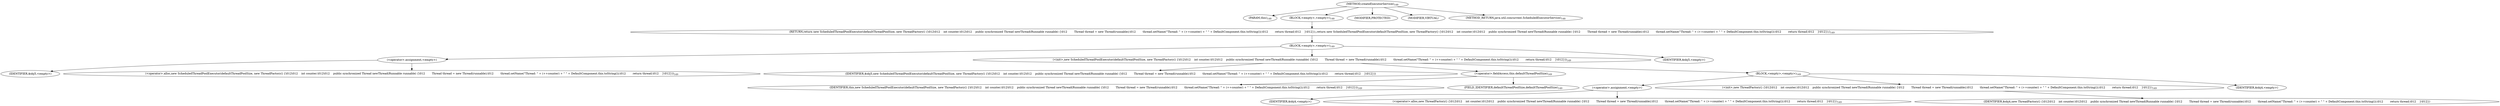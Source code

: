 digraph "createExecutorService" {  
"337" [label = <(METHOD,createExecutorService)<SUB>148</SUB>> ]
"338" [label = <(PARAM,this)<SUB>148</SUB>> ]
"339" [label = <(BLOCK,&lt;empty&gt;,&lt;empty&gt;)<SUB>148</SUB>> ]
"340" [label = <(RETURN,return new ScheduledThreadPoolExecutor(defaultThreadPoolSize, new ThreadFactory() {\012\012    int counter;\012\012    public synchronized Thread newThread(Runnable runnable) {\012        Thread thread = new Thread(runnable);\012        thread.setName(&quot;Thread: &quot; + (++counter) + &quot; &quot; + DefaultComponent.this.toString());\012        return thread;\012    }\012});,return new ScheduledThreadPoolExecutor(defaultThreadPoolSize, new ThreadFactory() {\012\012    int counter;\012\012    public synchronized Thread newThread(Runnable runnable) {\012        Thread thread = new Thread(runnable);\012        thread.setName(&quot;Thread: &quot; + (++counter) + &quot; &quot; + DefaultComponent.this.toString());\012        return thread;\012    }\012});)<SUB>149</SUB>> ]
"341" [label = <(BLOCK,&lt;empty&gt;,&lt;empty&gt;)<SUB>149</SUB>> ]
"342" [label = <(&lt;operator&gt;.assignment,&lt;empty&gt;)> ]
"343" [label = <(IDENTIFIER,$obj5,&lt;empty&gt;)> ]
"344" [label = <(&lt;operator&gt;.alloc,new ScheduledThreadPoolExecutor(defaultThreadPoolSize, new ThreadFactory() {\012\012    int counter;\012\012    public synchronized Thread newThread(Runnable runnable) {\012        Thread thread = new Thread(runnable);\012        thread.setName(&quot;Thread: &quot; + (++counter) + &quot; &quot; + DefaultComponent.this.toString());\012        return thread;\012    }\012}))<SUB>149</SUB>> ]
"345" [label = <(&lt;init&gt;,new ScheduledThreadPoolExecutor(defaultThreadPoolSize, new ThreadFactory() {\012\012    int counter;\012\012    public synchronized Thread newThread(Runnable runnable) {\012        Thread thread = new Thread(runnable);\012        thread.setName(&quot;Thread: &quot; + (++counter) + &quot; &quot; + DefaultComponent.this.toString());\012        return thread;\012    }\012}))<SUB>149</SUB>> ]
"346" [label = <(IDENTIFIER,$obj5,new ScheduledThreadPoolExecutor(defaultThreadPoolSize, new ThreadFactory() {\012\012    int counter;\012\012    public synchronized Thread newThread(Runnable runnable) {\012        Thread thread = new Thread(runnable);\012        thread.setName(&quot;Thread: &quot; + (++counter) + &quot; &quot; + DefaultComponent.this.toString());\012        return thread;\012    }\012}))> ]
"347" [label = <(&lt;operator&gt;.fieldAccess,this.defaultThreadPoolSize)<SUB>149</SUB>> ]
"348" [label = <(IDENTIFIER,this,new ScheduledThreadPoolExecutor(defaultThreadPoolSize, new ThreadFactory() {\012\012    int counter;\012\012    public synchronized Thread newThread(Runnable runnable) {\012        Thread thread = new Thread(runnable);\012        thread.setName(&quot;Thread: &quot; + (++counter) + &quot; &quot; + DefaultComponent.this.toString());\012        return thread;\012    }\012}))<SUB>149</SUB>> ]
"349" [label = <(FIELD_IDENTIFIER,defaultThreadPoolSize,defaultThreadPoolSize)<SUB>149</SUB>> ]
"350" [label = <(BLOCK,&lt;empty&gt;,&lt;empty&gt;)<SUB>149</SUB>> ]
"351" [label = <(&lt;operator&gt;.assignment,&lt;empty&gt;)> ]
"352" [label = <(IDENTIFIER,$obj4,&lt;empty&gt;)> ]
"353" [label = <(&lt;operator&gt;.alloc,new ThreadFactory() {\012\012    int counter;\012\012    public synchronized Thread newThread(Runnable runnable) {\012        Thread thread = new Thread(runnable);\012        thread.setName(&quot;Thread: &quot; + (++counter) + &quot; &quot; + DefaultComponent.this.toString());\012        return thread;\012    }\012})<SUB>149</SUB>> ]
"354" [label = <(&lt;init&gt;,new ThreadFactory() {\012\012    int counter;\012\012    public synchronized Thread newThread(Runnable runnable) {\012        Thread thread = new Thread(runnable);\012        thread.setName(&quot;Thread: &quot; + (++counter) + &quot; &quot; + DefaultComponent.this.toString());\012        return thread;\012    }\012})<SUB>149</SUB>> ]
"355" [label = <(IDENTIFIER,$obj4,new ThreadFactory() {\012\012    int counter;\012\012    public synchronized Thread newThread(Runnable runnable) {\012        Thread thread = new Thread(runnable);\012        thread.setName(&quot;Thread: &quot; + (++counter) + &quot; &quot; + DefaultComponent.this.toString());\012        return thread;\012    }\012})> ]
"356" [label = <(IDENTIFIER,$obj4,&lt;empty&gt;)> ]
"357" [label = <(IDENTIFIER,$obj5,&lt;empty&gt;)> ]
"358" [label = <(MODIFIER,PROTECTED)> ]
"359" [label = <(MODIFIER,VIRTUAL)> ]
"360" [label = <(METHOD_RETURN,java.util.concurrent.ScheduledExecutorService)<SUB>148</SUB>> ]
  "337" -> "338" 
  "337" -> "339" 
  "337" -> "358" 
  "337" -> "359" 
  "337" -> "360" 
  "339" -> "340" 
  "340" -> "341" 
  "341" -> "342" 
  "341" -> "345" 
  "341" -> "357" 
  "342" -> "343" 
  "342" -> "344" 
  "345" -> "346" 
  "345" -> "347" 
  "345" -> "350" 
  "347" -> "348" 
  "347" -> "349" 
  "350" -> "351" 
  "350" -> "354" 
  "350" -> "356" 
  "351" -> "352" 
  "351" -> "353" 
  "354" -> "355" 
}
